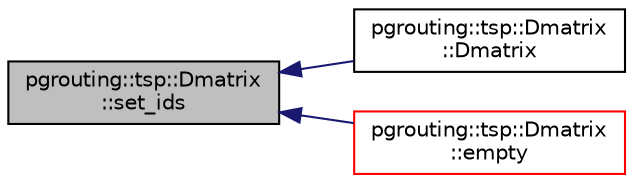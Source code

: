digraph "pgrouting::tsp::Dmatrix::set_ids"
{
  edge [fontname="Helvetica",fontsize="10",labelfontname="Helvetica",labelfontsize="10"];
  node [fontname="Helvetica",fontsize="10",shape=record];
  rankdir="LR";
  Node88 [label="pgrouting::tsp::Dmatrix\l::set_ids",height=0.2,width=0.4,color="black", fillcolor="grey75", style="filled", fontcolor="black"];
  Node88 -> Node89 [dir="back",color="midnightblue",fontsize="10",style="solid",fontname="Helvetica"];
  Node89 [label="pgrouting::tsp::Dmatrix\l::Dmatrix",height=0.2,width=0.4,color="black", fillcolor="white", style="filled",URL="$classpgrouting_1_1tsp_1_1Dmatrix.html#ab22e286c676d19bcb04411f3484514aa"];
  Node88 -> Node90 [dir="back",color="midnightblue",fontsize="10",style="solid",fontname="Helvetica"];
  Node90 [label="pgrouting::tsp::Dmatrix\l::empty",height=0.2,width=0.4,color="red", fillcolor="white", style="filled",URL="$classpgrouting_1_1tsp_1_1Dmatrix.html#a1df703d856688be795d3f2d05a690277"];
}
